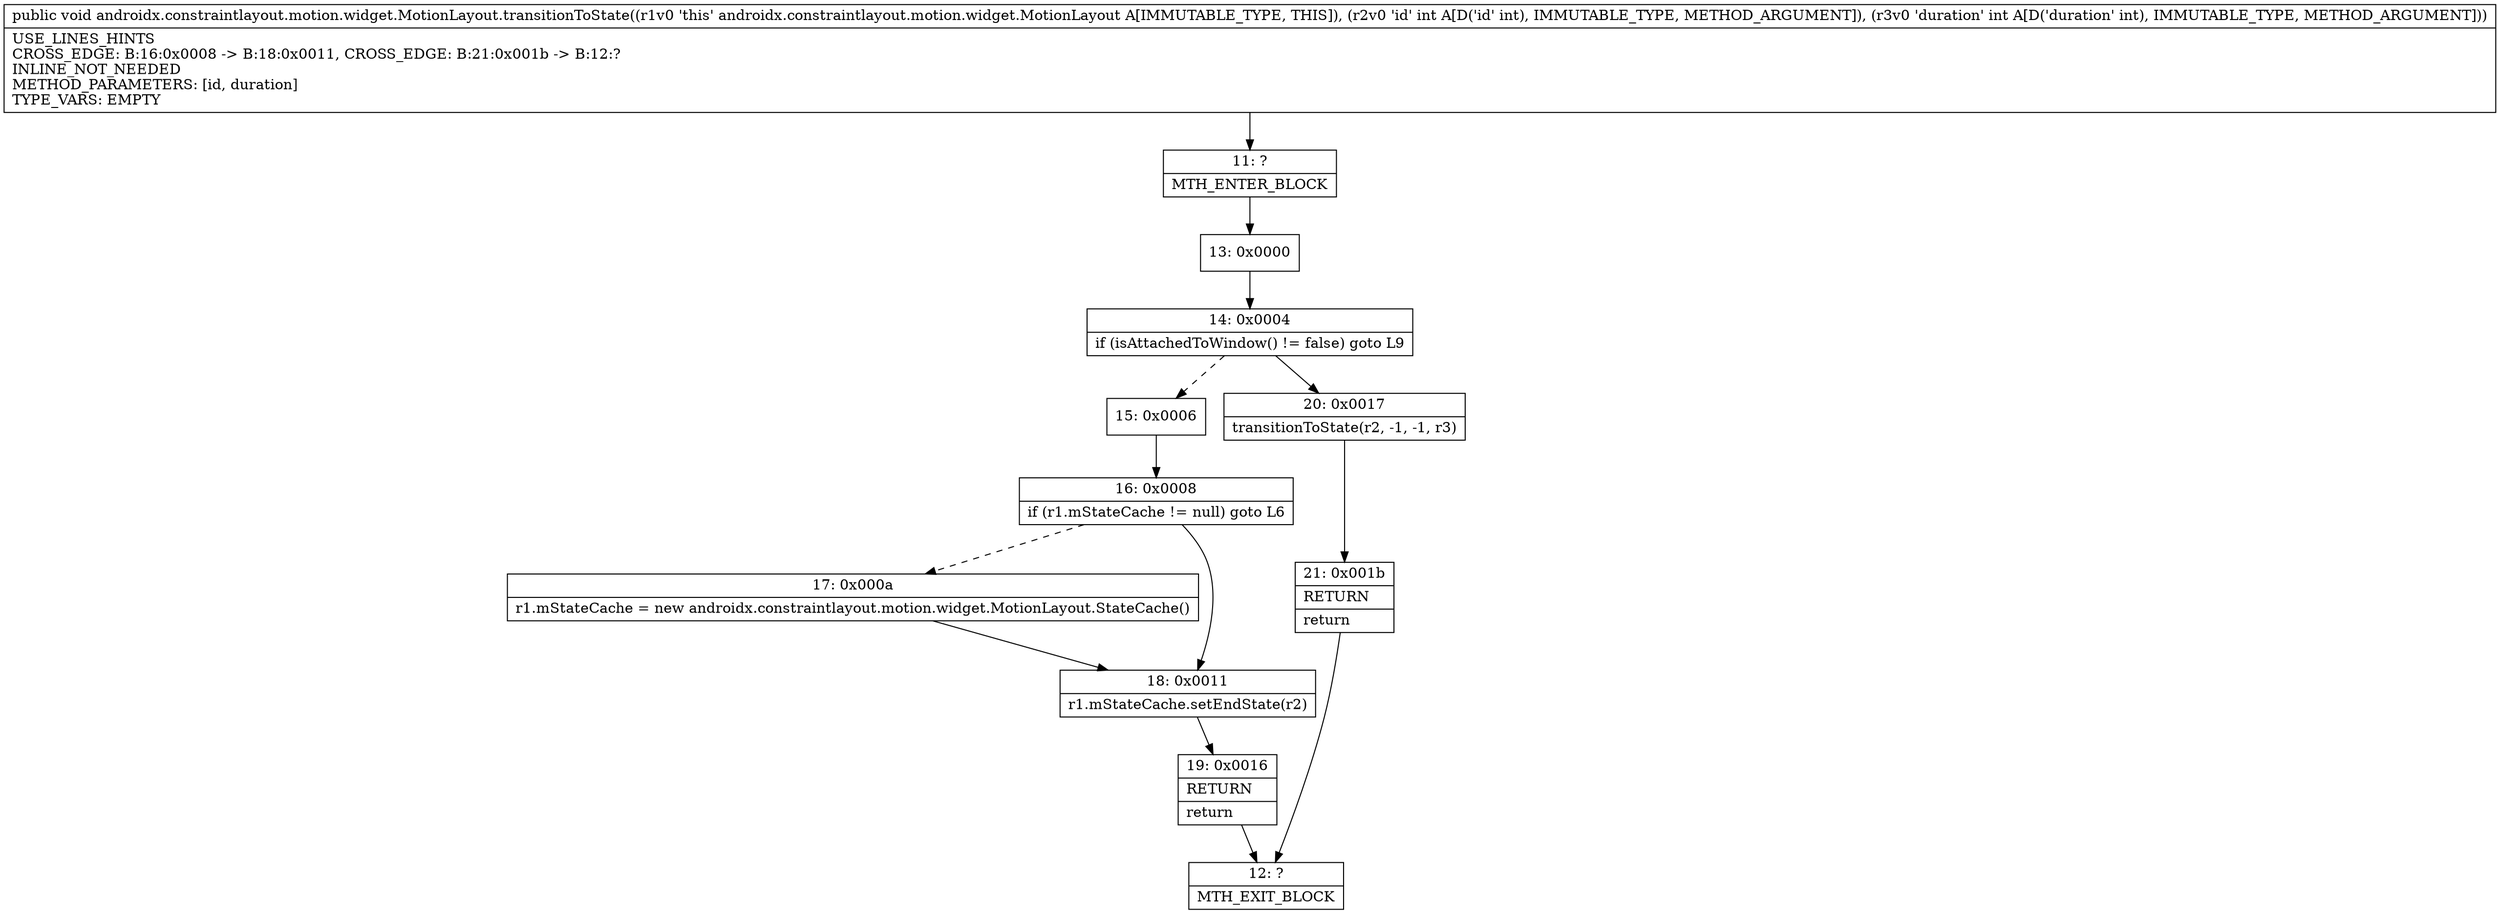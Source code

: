 digraph "CFG forandroidx.constraintlayout.motion.widget.MotionLayout.transitionToState(II)V" {
Node_11 [shape=record,label="{11\:\ ?|MTH_ENTER_BLOCK\l}"];
Node_13 [shape=record,label="{13\:\ 0x0000}"];
Node_14 [shape=record,label="{14\:\ 0x0004|if (isAttachedToWindow() != false) goto L9\l}"];
Node_15 [shape=record,label="{15\:\ 0x0006}"];
Node_16 [shape=record,label="{16\:\ 0x0008|if (r1.mStateCache != null) goto L6\l}"];
Node_17 [shape=record,label="{17\:\ 0x000a|r1.mStateCache = new androidx.constraintlayout.motion.widget.MotionLayout.StateCache()\l}"];
Node_18 [shape=record,label="{18\:\ 0x0011|r1.mStateCache.setEndState(r2)\l}"];
Node_19 [shape=record,label="{19\:\ 0x0016|RETURN\l|return\l}"];
Node_12 [shape=record,label="{12\:\ ?|MTH_EXIT_BLOCK\l}"];
Node_20 [shape=record,label="{20\:\ 0x0017|transitionToState(r2, \-1, \-1, r3)\l}"];
Node_21 [shape=record,label="{21\:\ 0x001b|RETURN\l|return\l}"];
MethodNode[shape=record,label="{public void androidx.constraintlayout.motion.widget.MotionLayout.transitionToState((r1v0 'this' androidx.constraintlayout.motion.widget.MotionLayout A[IMMUTABLE_TYPE, THIS]), (r2v0 'id' int A[D('id' int), IMMUTABLE_TYPE, METHOD_ARGUMENT]), (r3v0 'duration' int A[D('duration' int), IMMUTABLE_TYPE, METHOD_ARGUMENT]))  | USE_LINES_HINTS\lCROSS_EDGE: B:16:0x0008 \-\> B:18:0x0011, CROSS_EDGE: B:21:0x001b \-\> B:12:?\lINLINE_NOT_NEEDED\lMETHOD_PARAMETERS: [id, duration]\lTYPE_VARS: EMPTY\l}"];
MethodNode -> Node_11;Node_11 -> Node_13;
Node_13 -> Node_14;
Node_14 -> Node_15[style=dashed];
Node_14 -> Node_20;
Node_15 -> Node_16;
Node_16 -> Node_17[style=dashed];
Node_16 -> Node_18;
Node_17 -> Node_18;
Node_18 -> Node_19;
Node_19 -> Node_12;
Node_20 -> Node_21;
Node_21 -> Node_12;
}

